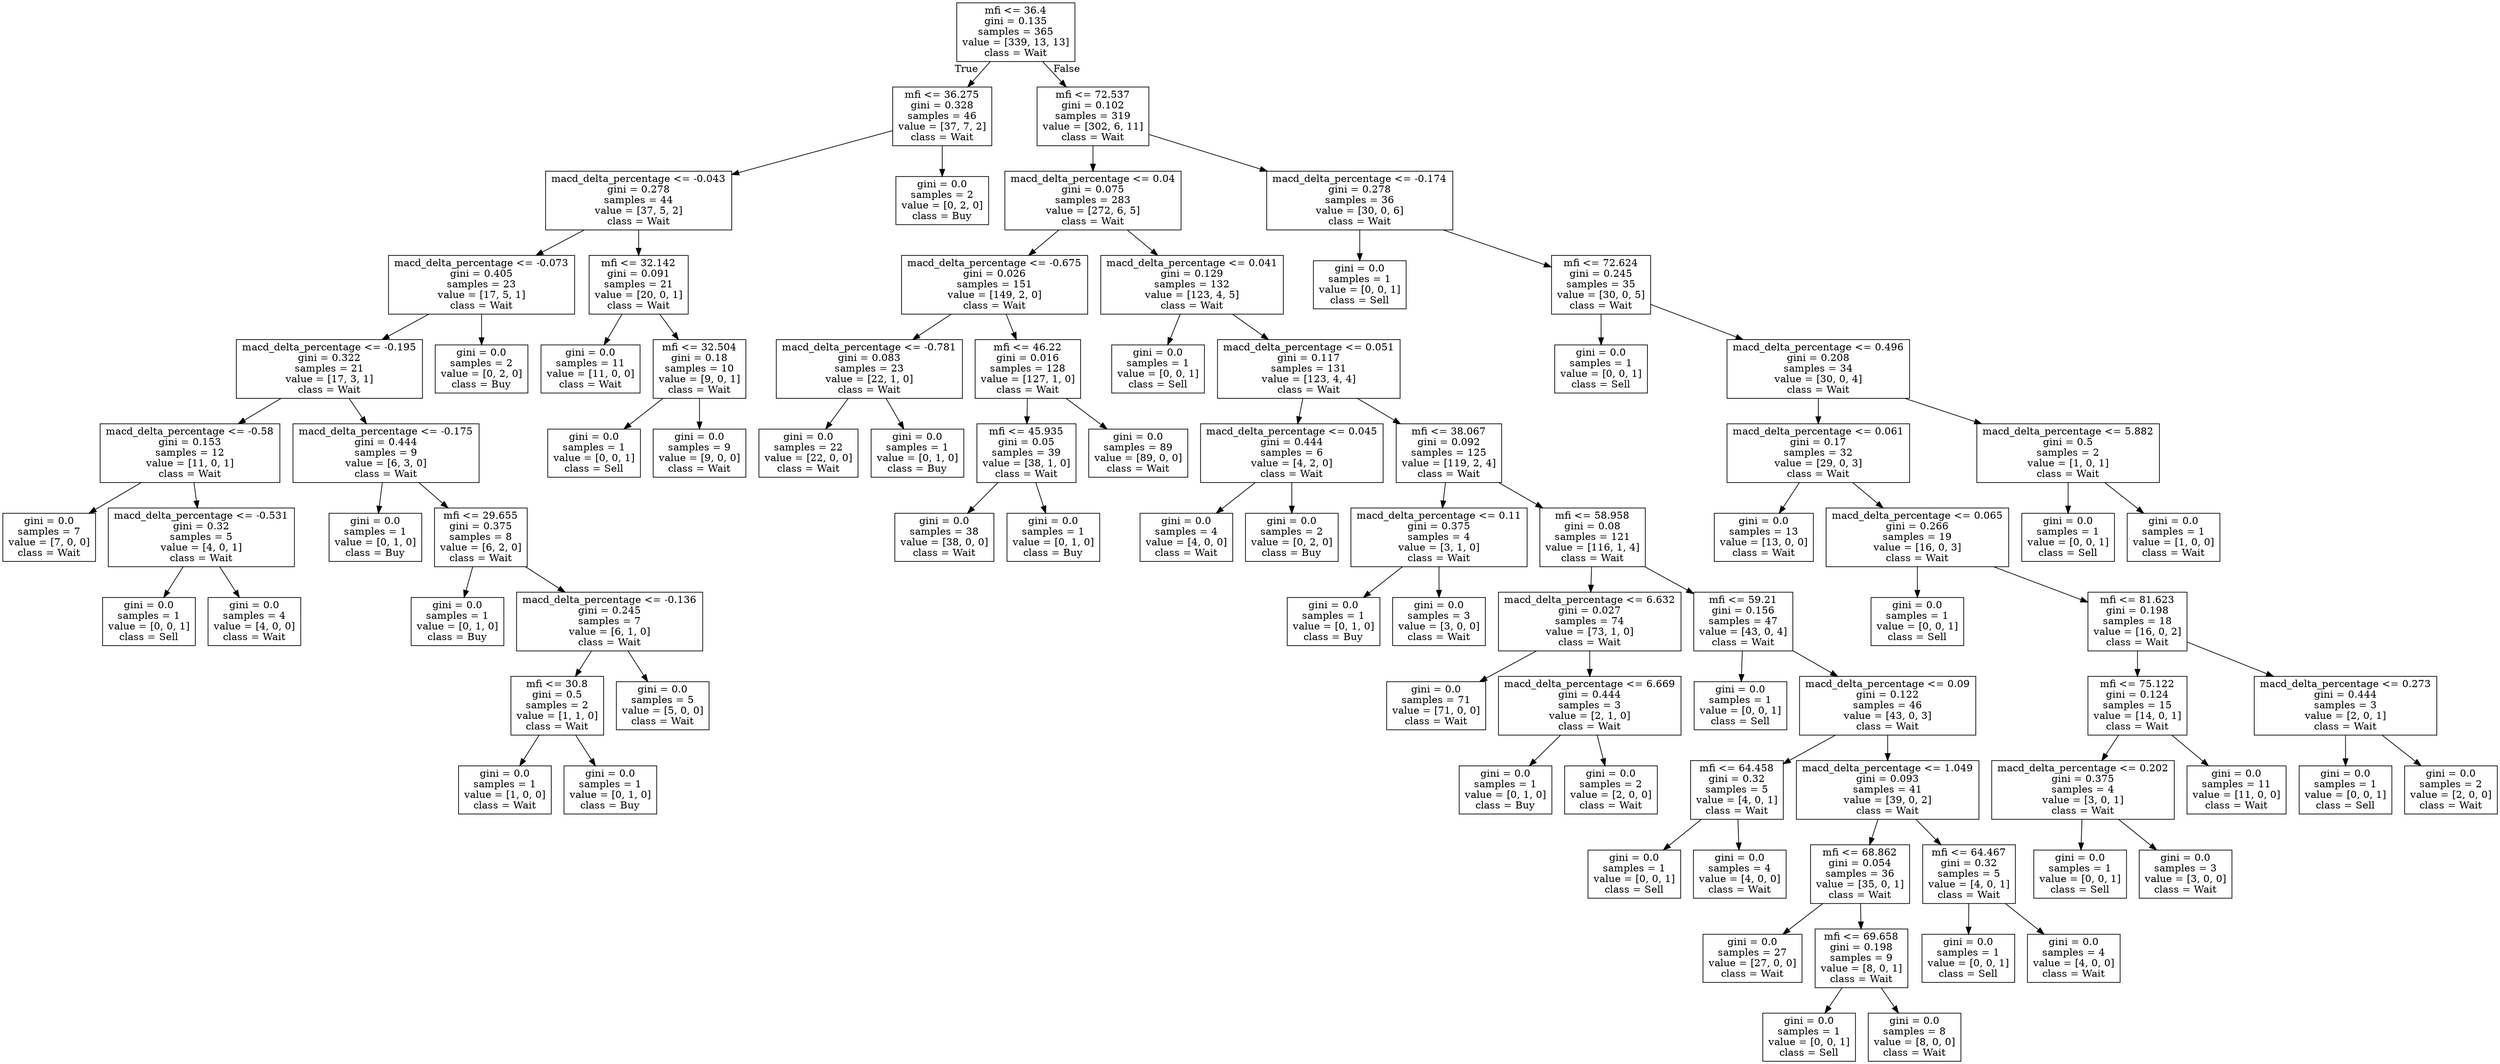 digraph Tree {
node [shape=box] ;
0 [label="mfi <= 36.4\ngini = 0.135\nsamples = 365\nvalue = [339, 13, 13]\nclass = Wait"] ;
1 [label="mfi <= 36.275\ngini = 0.328\nsamples = 46\nvalue = [37, 7, 2]\nclass = Wait"] ;
0 -> 1 [labeldistance=2.5, labelangle=45, headlabel="True"] ;
2 [label="macd_delta_percentage <= -0.043\ngini = 0.278\nsamples = 44\nvalue = [37, 5, 2]\nclass = Wait"] ;
1 -> 2 ;
3 [label="macd_delta_percentage <= -0.073\ngini = 0.405\nsamples = 23\nvalue = [17, 5, 1]\nclass = Wait"] ;
2 -> 3 ;
4 [label="macd_delta_percentage <= -0.195\ngini = 0.322\nsamples = 21\nvalue = [17, 3, 1]\nclass = Wait"] ;
3 -> 4 ;
5 [label="macd_delta_percentage <= -0.58\ngini = 0.153\nsamples = 12\nvalue = [11, 0, 1]\nclass = Wait"] ;
4 -> 5 ;
6 [label="gini = 0.0\nsamples = 7\nvalue = [7, 0, 0]\nclass = Wait"] ;
5 -> 6 ;
7 [label="macd_delta_percentage <= -0.531\ngini = 0.32\nsamples = 5\nvalue = [4, 0, 1]\nclass = Wait"] ;
5 -> 7 ;
8 [label="gini = 0.0\nsamples = 1\nvalue = [0, 0, 1]\nclass = Sell"] ;
7 -> 8 ;
9 [label="gini = 0.0\nsamples = 4\nvalue = [4, 0, 0]\nclass = Wait"] ;
7 -> 9 ;
10 [label="macd_delta_percentage <= -0.175\ngini = 0.444\nsamples = 9\nvalue = [6, 3, 0]\nclass = Wait"] ;
4 -> 10 ;
11 [label="gini = 0.0\nsamples = 1\nvalue = [0, 1, 0]\nclass = Buy"] ;
10 -> 11 ;
12 [label="mfi <= 29.655\ngini = 0.375\nsamples = 8\nvalue = [6, 2, 0]\nclass = Wait"] ;
10 -> 12 ;
13 [label="gini = 0.0\nsamples = 1\nvalue = [0, 1, 0]\nclass = Buy"] ;
12 -> 13 ;
14 [label="macd_delta_percentage <= -0.136\ngini = 0.245\nsamples = 7\nvalue = [6, 1, 0]\nclass = Wait"] ;
12 -> 14 ;
15 [label="mfi <= 30.8\ngini = 0.5\nsamples = 2\nvalue = [1, 1, 0]\nclass = Wait"] ;
14 -> 15 ;
16 [label="gini = 0.0\nsamples = 1\nvalue = [1, 0, 0]\nclass = Wait"] ;
15 -> 16 ;
17 [label="gini = 0.0\nsamples = 1\nvalue = [0, 1, 0]\nclass = Buy"] ;
15 -> 17 ;
18 [label="gini = 0.0\nsamples = 5\nvalue = [5, 0, 0]\nclass = Wait"] ;
14 -> 18 ;
19 [label="gini = 0.0\nsamples = 2\nvalue = [0, 2, 0]\nclass = Buy"] ;
3 -> 19 ;
20 [label="mfi <= 32.142\ngini = 0.091\nsamples = 21\nvalue = [20, 0, 1]\nclass = Wait"] ;
2 -> 20 ;
21 [label="gini = 0.0\nsamples = 11\nvalue = [11, 0, 0]\nclass = Wait"] ;
20 -> 21 ;
22 [label="mfi <= 32.504\ngini = 0.18\nsamples = 10\nvalue = [9, 0, 1]\nclass = Wait"] ;
20 -> 22 ;
23 [label="gini = 0.0\nsamples = 1\nvalue = [0, 0, 1]\nclass = Sell"] ;
22 -> 23 ;
24 [label="gini = 0.0\nsamples = 9\nvalue = [9, 0, 0]\nclass = Wait"] ;
22 -> 24 ;
25 [label="gini = 0.0\nsamples = 2\nvalue = [0, 2, 0]\nclass = Buy"] ;
1 -> 25 ;
26 [label="mfi <= 72.537\ngini = 0.102\nsamples = 319\nvalue = [302, 6, 11]\nclass = Wait"] ;
0 -> 26 [labeldistance=2.5, labelangle=-45, headlabel="False"] ;
27 [label="macd_delta_percentage <= 0.04\ngini = 0.075\nsamples = 283\nvalue = [272, 6, 5]\nclass = Wait"] ;
26 -> 27 ;
28 [label="macd_delta_percentage <= -0.675\ngini = 0.026\nsamples = 151\nvalue = [149, 2, 0]\nclass = Wait"] ;
27 -> 28 ;
29 [label="macd_delta_percentage <= -0.781\ngini = 0.083\nsamples = 23\nvalue = [22, 1, 0]\nclass = Wait"] ;
28 -> 29 ;
30 [label="gini = 0.0\nsamples = 22\nvalue = [22, 0, 0]\nclass = Wait"] ;
29 -> 30 ;
31 [label="gini = 0.0\nsamples = 1\nvalue = [0, 1, 0]\nclass = Buy"] ;
29 -> 31 ;
32 [label="mfi <= 46.22\ngini = 0.016\nsamples = 128\nvalue = [127, 1, 0]\nclass = Wait"] ;
28 -> 32 ;
33 [label="mfi <= 45.935\ngini = 0.05\nsamples = 39\nvalue = [38, 1, 0]\nclass = Wait"] ;
32 -> 33 ;
34 [label="gini = 0.0\nsamples = 38\nvalue = [38, 0, 0]\nclass = Wait"] ;
33 -> 34 ;
35 [label="gini = 0.0\nsamples = 1\nvalue = [0, 1, 0]\nclass = Buy"] ;
33 -> 35 ;
36 [label="gini = 0.0\nsamples = 89\nvalue = [89, 0, 0]\nclass = Wait"] ;
32 -> 36 ;
37 [label="macd_delta_percentage <= 0.041\ngini = 0.129\nsamples = 132\nvalue = [123, 4, 5]\nclass = Wait"] ;
27 -> 37 ;
38 [label="gini = 0.0\nsamples = 1\nvalue = [0, 0, 1]\nclass = Sell"] ;
37 -> 38 ;
39 [label="macd_delta_percentage <= 0.051\ngini = 0.117\nsamples = 131\nvalue = [123, 4, 4]\nclass = Wait"] ;
37 -> 39 ;
40 [label="macd_delta_percentage <= 0.045\ngini = 0.444\nsamples = 6\nvalue = [4, 2, 0]\nclass = Wait"] ;
39 -> 40 ;
41 [label="gini = 0.0\nsamples = 4\nvalue = [4, 0, 0]\nclass = Wait"] ;
40 -> 41 ;
42 [label="gini = 0.0\nsamples = 2\nvalue = [0, 2, 0]\nclass = Buy"] ;
40 -> 42 ;
43 [label="mfi <= 38.067\ngini = 0.092\nsamples = 125\nvalue = [119, 2, 4]\nclass = Wait"] ;
39 -> 43 ;
44 [label="macd_delta_percentage <= 0.11\ngini = 0.375\nsamples = 4\nvalue = [3, 1, 0]\nclass = Wait"] ;
43 -> 44 ;
45 [label="gini = 0.0\nsamples = 1\nvalue = [0, 1, 0]\nclass = Buy"] ;
44 -> 45 ;
46 [label="gini = 0.0\nsamples = 3\nvalue = [3, 0, 0]\nclass = Wait"] ;
44 -> 46 ;
47 [label="mfi <= 58.958\ngini = 0.08\nsamples = 121\nvalue = [116, 1, 4]\nclass = Wait"] ;
43 -> 47 ;
48 [label="macd_delta_percentage <= 6.632\ngini = 0.027\nsamples = 74\nvalue = [73, 1, 0]\nclass = Wait"] ;
47 -> 48 ;
49 [label="gini = 0.0\nsamples = 71\nvalue = [71, 0, 0]\nclass = Wait"] ;
48 -> 49 ;
50 [label="macd_delta_percentage <= 6.669\ngini = 0.444\nsamples = 3\nvalue = [2, 1, 0]\nclass = Wait"] ;
48 -> 50 ;
51 [label="gini = 0.0\nsamples = 1\nvalue = [0, 1, 0]\nclass = Buy"] ;
50 -> 51 ;
52 [label="gini = 0.0\nsamples = 2\nvalue = [2, 0, 0]\nclass = Wait"] ;
50 -> 52 ;
53 [label="mfi <= 59.21\ngini = 0.156\nsamples = 47\nvalue = [43, 0, 4]\nclass = Wait"] ;
47 -> 53 ;
54 [label="gini = 0.0\nsamples = 1\nvalue = [0, 0, 1]\nclass = Sell"] ;
53 -> 54 ;
55 [label="macd_delta_percentage <= 0.09\ngini = 0.122\nsamples = 46\nvalue = [43, 0, 3]\nclass = Wait"] ;
53 -> 55 ;
56 [label="mfi <= 64.458\ngini = 0.32\nsamples = 5\nvalue = [4, 0, 1]\nclass = Wait"] ;
55 -> 56 ;
57 [label="gini = 0.0\nsamples = 1\nvalue = [0, 0, 1]\nclass = Sell"] ;
56 -> 57 ;
58 [label="gini = 0.0\nsamples = 4\nvalue = [4, 0, 0]\nclass = Wait"] ;
56 -> 58 ;
59 [label="macd_delta_percentage <= 1.049\ngini = 0.093\nsamples = 41\nvalue = [39, 0, 2]\nclass = Wait"] ;
55 -> 59 ;
60 [label="mfi <= 68.862\ngini = 0.054\nsamples = 36\nvalue = [35, 0, 1]\nclass = Wait"] ;
59 -> 60 ;
61 [label="gini = 0.0\nsamples = 27\nvalue = [27, 0, 0]\nclass = Wait"] ;
60 -> 61 ;
62 [label="mfi <= 69.658\ngini = 0.198\nsamples = 9\nvalue = [8, 0, 1]\nclass = Wait"] ;
60 -> 62 ;
63 [label="gini = 0.0\nsamples = 1\nvalue = [0, 0, 1]\nclass = Sell"] ;
62 -> 63 ;
64 [label="gini = 0.0\nsamples = 8\nvalue = [8, 0, 0]\nclass = Wait"] ;
62 -> 64 ;
65 [label="mfi <= 64.467\ngini = 0.32\nsamples = 5\nvalue = [4, 0, 1]\nclass = Wait"] ;
59 -> 65 ;
66 [label="gini = 0.0\nsamples = 1\nvalue = [0, 0, 1]\nclass = Sell"] ;
65 -> 66 ;
67 [label="gini = 0.0\nsamples = 4\nvalue = [4, 0, 0]\nclass = Wait"] ;
65 -> 67 ;
68 [label="macd_delta_percentage <= -0.174\ngini = 0.278\nsamples = 36\nvalue = [30, 0, 6]\nclass = Wait"] ;
26 -> 68 ;
69 [label="gini = 0.0\nsamples = 1\nvalue = [0, 0, 1]\nclass = Sell"] ;
68 -> 69 ;
70 [label="mfi <= 72.624\ngini = 0.245\nsamples = 35\nvalue = [30, 0, 5]\nclass = Wait"] ;
68 -> 70 ;
71 [label="gini = 0.0\nsamples = 1\nvalue = [0, 0, 1]\nclass = Sell"] ;
70 -> 71 ;
72 [label="macd_delta_percentage <= 0.496\ngini = 0.208\nsamples = 34\nvalue = [30, 0, 4]\nclass = Wait"] ;
70 -> 72 ;
73 [label="macd_delta_percentage <= 0.061\ngini = 0.17\nsamples = 32\nvalue = [29, 0, 3]\nclass = Wait"] ;
72 -> 73 ;
74 [label="gini = 0.0\nsamples = 13\nvalue = [13, 0, 0]\nclass = Wait"] ;
73 -> 74 ;
75 [label="macd_delta_percentage <= 0.065\ngini = 0.266\nsamples = 19\nvalue = [16, 0, 3]\nclass = Wait"] ;
73 -> 75 ;
76 [label="gini = 0.0\nsamples = 1\nvalue = [0, 0, 1]\nclass = Sell"] ;
75 -> 76 ;
77 [label="mfi <= 81.623\ngini = 0.198\nsamples = 18\nvalue = [16, 0, 2]\nclass = Wait"] ;
75 -> 77 ;
78 [label="mfi <= 75.122\ngini = 0.124\nsamples = 15\nvalue = [14, 0, 1]\nclass = Wait"] ;
77 -> 78 ;
79 [label="macd_delta_percentage <= 0.202\ngini = 0.375\nsamples = 4\nvalue = [3, 0, 1]\nclass = Wait"] ;
78 -> 79 ;
80 [label="gini = 0.0\nsamples = 1\nvalue = [0, 0, 1]\nclass = Sell"] ;
79 -> 80 ;
81 [label="gini = 0.0\nsamples = 3\nvalue = [3, 0, 0]\nclass = Wait"] ;
79 -> 81 ;
82 [label="gini = 0.0\nsamples = 11\nvalue = [11, 0, 0]\nclass = Wait"] ;
78 -> 82 ;
83 [label="macd_delta_percentage <= 0.273\ngini = 0.444\nsamples = 3\nvalue = [2, 0, 1]\nclass = Wait"] ;
77 -> 83 ;
84 [label="gini = 0.0\nsamples = 1\nvalue = [0, 0, 1]\nclass = Sell"] ;
83 -> 84 ;
85 [label="gini = 0.0\nsamples = 2\nvalue = [2, 0, 0]\nclass = Wait"] ;
83 -> 85 ;
86 [label="macd_delta_percentage <= 5.882\ngini = 0.5\nsamples = 2\nvalue = [1, 0, 1]\nclass = Wait"] ;
72 -> 86 ;
87 [label="gini = 0.0\nsamples = 1\nvalue = [0, 0, 1]\nclass = Sell"] ;
86 -> 87 ;
88 [label="gini = 0.0\nsamples = 1\nvalue = [1, 0, 0]\nclass = Wait"] ;
86 -> 88 ;
}